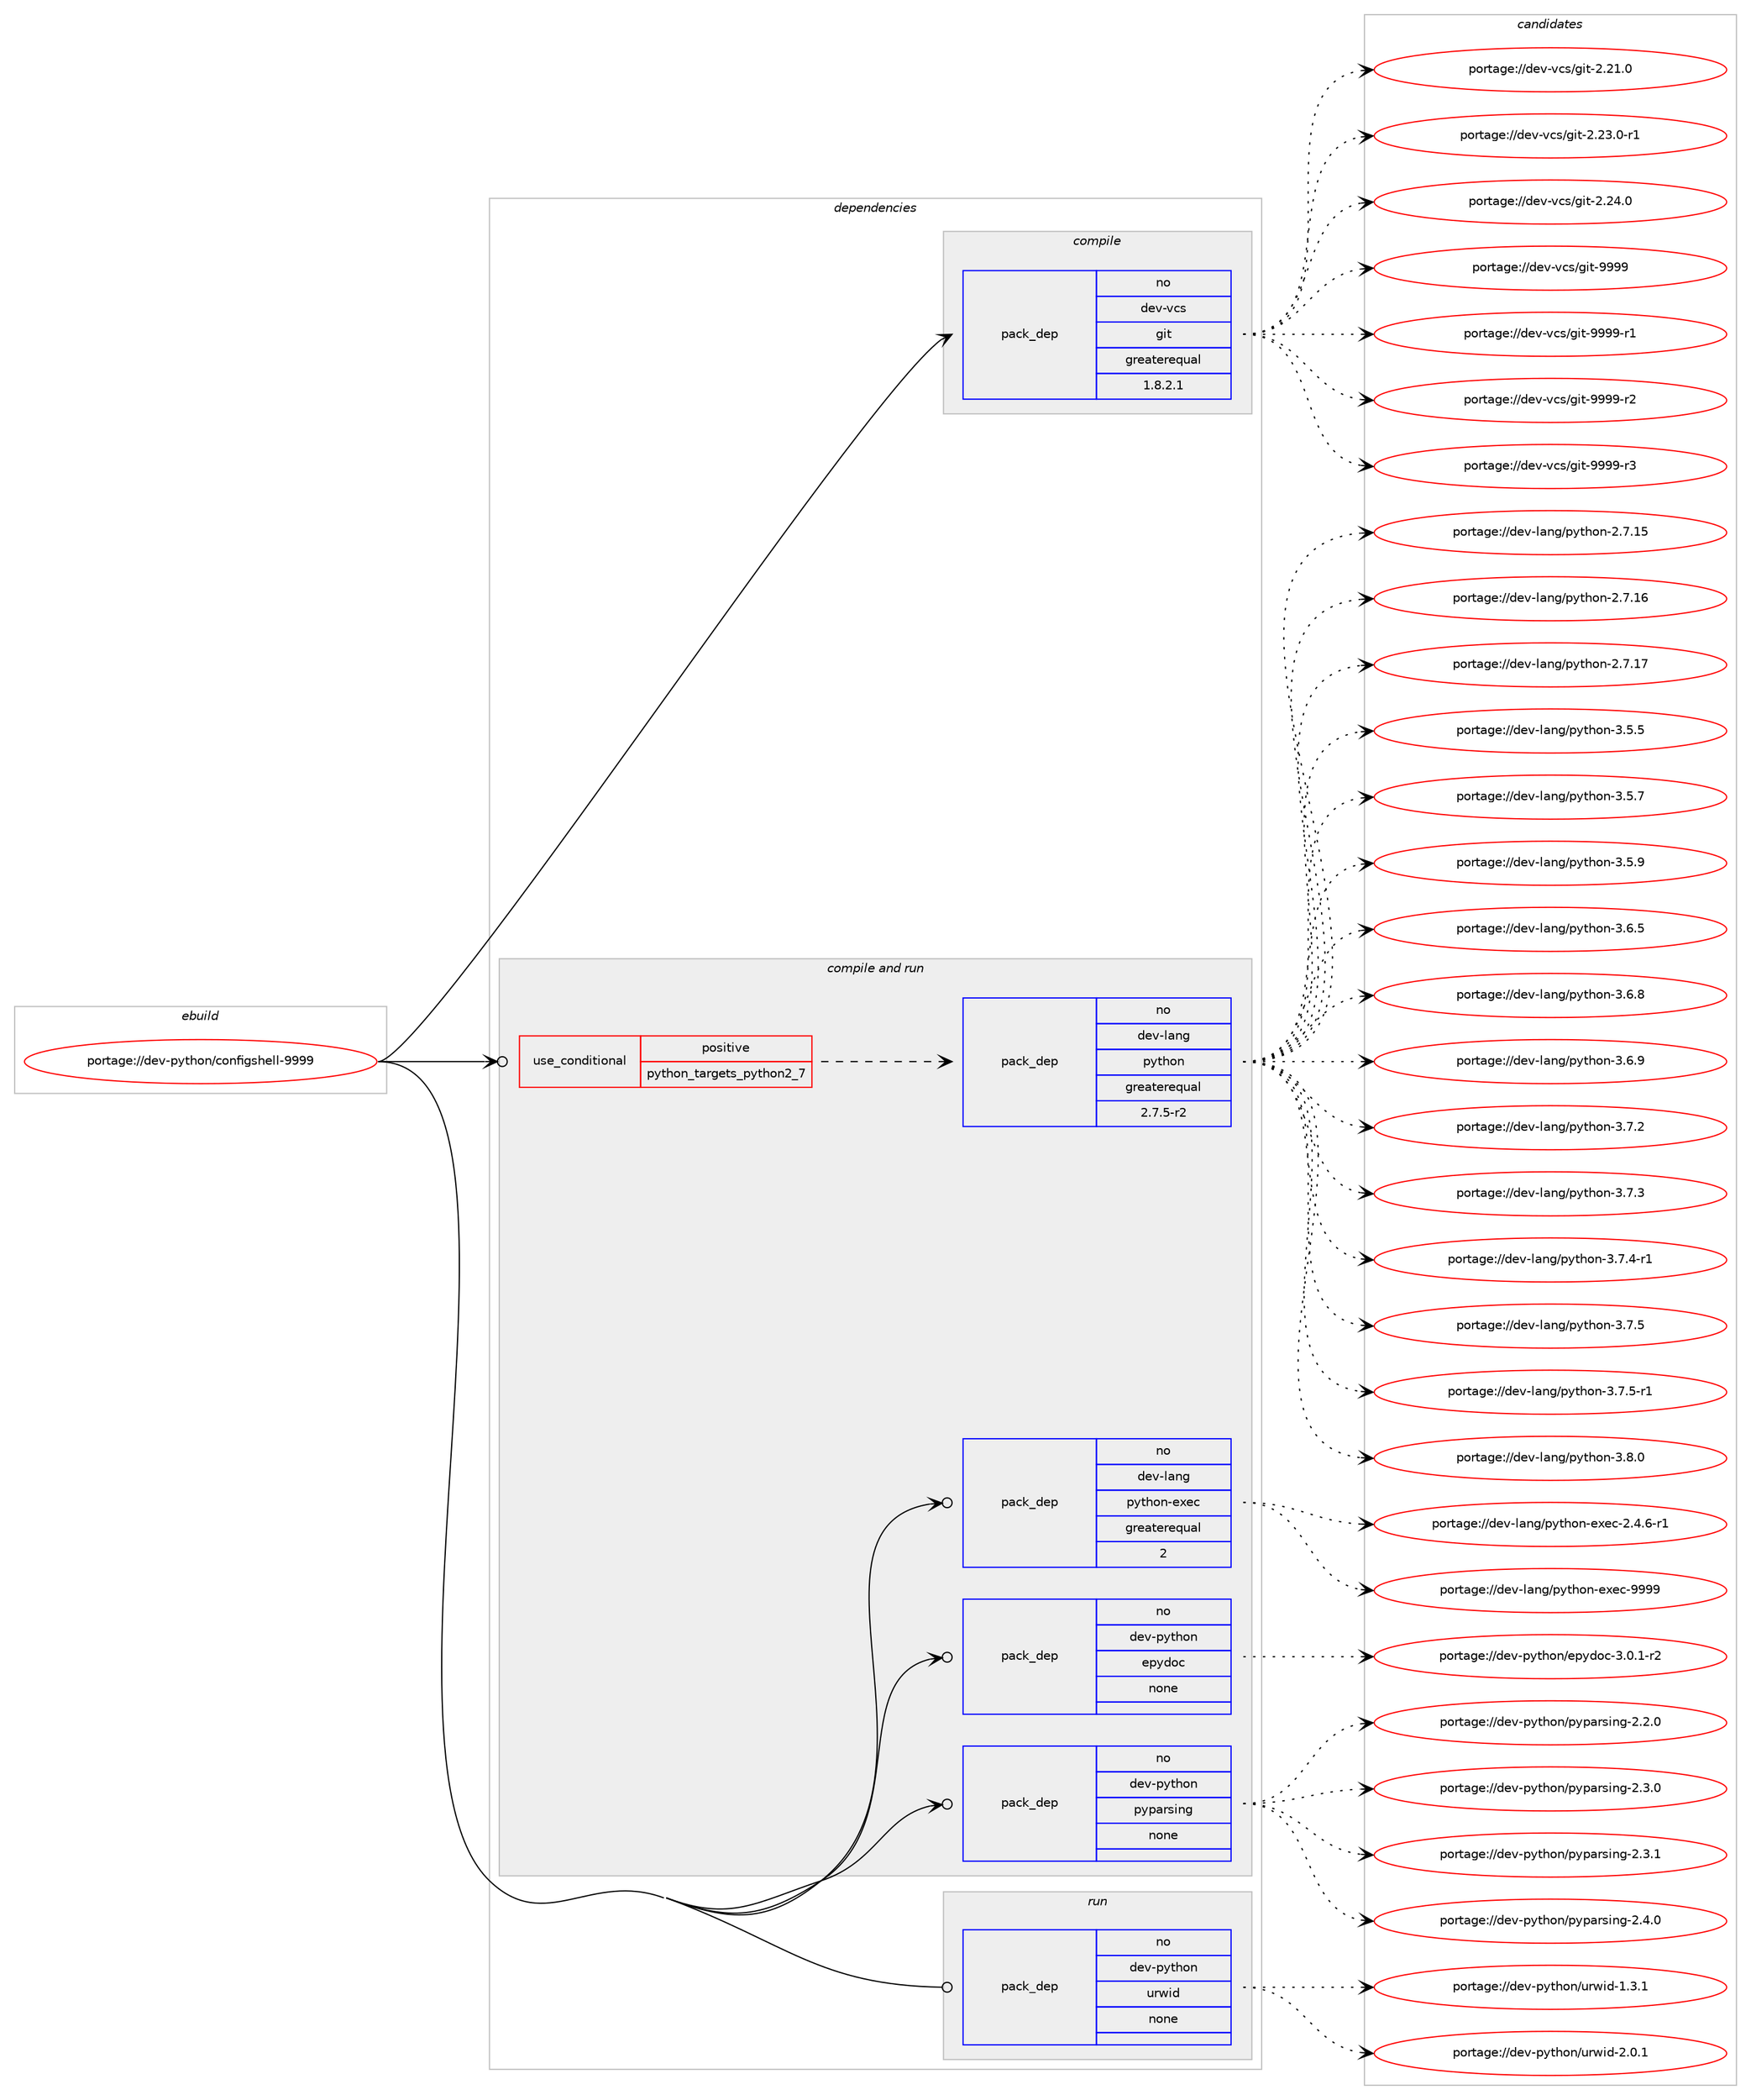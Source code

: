digraph prolog {

# *************
# Graph options
# *************

newrank=true;
concentrate=true;
compound=true;
graph [rankdir=LR,fontname=Helvetica,fontsize=10,ranksep=1.5];#, ranksep=2.5, nodesep=0.2];
edge  [arrowhead=vee];
node  [fontname=Helvetica,fontsize=10];

# **********
# The ebuild
# **********

subgraph cluster_leftcol {
color=gray;
rank=same;
label=<<i>ebuild</i>>;
id [label="portage://dev-python/configshell-9999", color=red, width=4, href="../dev-python/configshell-9999.svg"];
}

# ****************
# The dependencies
# ****************

subgraph cluster_midcol {
color=gray;
label=<<i>dependencies</i>>;
subgraph cluster_compile {
fillcolor="#eeeeee";
style=filled;
label=<<i>compile</i>>;
subgraph pack104338 {
dependency134784 [label=<<TABLE BORDER="0" CELLBORDER="1" CELLSPACING="0" CELLPADDING="4" WIDTH="220"><TR><TD ROWSPAN="6" CELLPADDING="30">pack_dep</TD></TR><TR><TD WIDTH="110">no</TD></TR><TR><TD>dev-vcs</TD></TR><TR><TD>git</TD></TR><TR><TD>greaterequal</TD></TR><TR><TD>1.8.2.1</TD></TR></TABLE>>, shape=none, color=blue];
}
id:e -> dependency134784:w [weight=20,style="solid",arrowhead="vee"];
}
subgraph cluster_compileandrun {
fillcolor="#eeeeee";
style=filled;
label=<<i>compile and run</i>>;
subgraph cond27134 {
dependency134785 [label=<<TABLE BORDER="0" CELLBORDER="1" CELLSPACING="0" CELLPADDING="4"><TR><TD ROWSPAN="3" CELLPADDING="10">use_conditional</TD></TR><TR><TD>positive</TD></TR><TR><TD>python_targets_python2_7</TD></TR></TABLE>>, shape=none, color=red];
subgraph pack104339 {
dependency134786 [label=<<TABLE BORDER="0" CELLBORDER="1" CELLSPACING="0" CELLPADDING="4" WIDTH="220"><TR><TD ROWSPAN="6" CELLPADDING="30">pack_dep</TD></TR><TR><TD WIDTH="110">no</TD></TR><TR><TD>dev-lang</TD></TR><TR><TD>python</TD></TR><TR><TD>greaterequal</TD></TR><TR><TD>2.7.5-r2</TD></TR></TABLE>>, shape=none, color=blue];
}
dependency134785:e -> dependency134786:w [weight=20,style="dashed",arrowhead="vee"];
}
id:e -> dependency134785:w [weight=20,style="solid",arrowhead="odotvee"];
subgraph pack104340 {
dependency134787 [label=<<TABLE BORDER="0" CELLBORDER="1" CELLSPACING="0" CELLPADDING="4" WIDTH="220"><TR><TD ROWSPAN="6" CELLPADDING="30">pack_dep</TD></TR><TR><TD WIDTH="110">no</TD></TR><TR><TD>dev-lang</TD></TR><TR><TD>python-exec</TD></TR><TR><TD>greaterequal</TD></TR><TR><TD>2</TD></TR></TABLE>>, shape=none, color=blue];
}
id:e -> dependency134787:w [weight=20,style="solid",arrowhead="odotvee"];
subgraph pack104341 {
dependency134788 [label=<<TABLE BORDER="0" CELLBORDER="1" CELLSPACING="0" CELLPADDING="4" WIDTH="220"><TR><TD ROWSPAN="6" CELLPADDING="30">pack_dep</TD></TR><TR><TD WIDTH="110">no</TD></TR><TR><TD>dev-python</TD></TR><TR><TD>epydoc</TD></TR><TR><TD>none</TD></TR><TR><TD></TD></TR></TABLE>>, shape=none, color=blue];
}
id:e -> dependency134788:w [weight=20,style="solid",arrowhead="odotvee"];
subgraph pack104342 {
dependency134789 [label=<<TABLE BORDER="0" CELLBORDER="1" CELLSPACING="0" CELLPADDING="4" WIDTH="220"><TR><TD ROWSPAN="6" CELLPADDING="30">pack_dep</TD></TR><TR><TD WIDTH="110">no</TD></TR><TR><TD>dev-python</TD></TR><TR><TD>pyparsing</TD></TR><TR><TD>none</TD></TR><TR><TD></TD></TR></TABLE>>, shape=none, color=blue];
}
id:e -> dependency134789:w [weight=20,style="solid",arrowhead="odotvee"];
}
subgraph cluster_run {
fillcolor="#eeeeee";
style=filled;
label=<<i>run</i>>;
subgraph pack104343 {
dependency134790 [label=<<TABLE BORDER="0" CELLBORDER="1" CELLSPACING="0" CELLPADDING="4" WIDTH="220"><TR><TD ROWSPAN="6" CELLPADDING="30">pack_dep</TD></TR><TR><TD WIDTH="110">no</TD></TR><TR><TD>dev-python</TD></TR><TR><TD>urwid</TD></TR><TR><TD>none</TD></TR><TR><TD></TD></TR></TABLE>>, shape=none, color=blue];
}
id:e -> dependency134790:w [weight=20,style="solid",arrowhead="odot"];
}
}

# **************
# The candidates
# **************

subgraph cluster_choices {
rank=same;
color=gray;
label=<<i>candidates</i>>;

subgraph choice104338 {
color=black;
nodesep=1;
choiceportage10010111845118991154710310511645504650494648 [label="portage://dev-vcs/git-2.21.0", color=red, width=4,href="../dev-vcs/git-2.21.0.svg"];
choiceportage100101118451189911547103105116455046505146484511449 [label="portage://dev-vcs/git-2.23.0-r1", color=red, width=4,href="../dev-vcs/git-2.23.0-r1.svg"];
choiceportage10010111845118991154710310511645504650524648 [label="portage://dev-vcs/git-2.24.0", color=red, width=4,href="../dev-vcs/git-2.24.0.svg"];
choiceportage1001011184511899115471031051164557575757 [label="portage://dev-vcs/git-9999", color=red, width=4,href="../dev-vcs/git-9999.svg"];
choiceportage10010111845118991154710310511645575757574511449 [label="portage://dev-vcs/git-9999-r1", color=red, width=4,href="../dev-vcs/git-9999-r1.svg"];
choiceportage10010111845118991154710310511645575757574511450 [label="portage://dev-vcs/git-9999-r2", color=red, width=4,href="../dev-vcs/git-9999-r2.svg"];
choiceportage10010111845118991154710310511645575757574511451 [label="portage://dev-vcs/git-9999-r3", color=red, width=4,href="../dev-vcs/git-9999-r3.svg"];
dependency134784:e -> choiceportage10010111845118991154710310511645504650494648:w [style=dotted,weight="100"];
dependency134784:e -> choiceportage100101118451189911547103105116455046505146484511449:w [style=dotted,weight="100"];
dependency134784:e -> choiceportage10010111845118991154710310511645504650524648:w [style=dotted,weight="100"];
dependency134784:e -> choiceportage1001011184511899115471031051164557575757:w [style=dotted,weight="100"];
dependency134784:e -> choiceportage10010111845118991154710310511645575757574511449:w [style=dotted,weight="100"];
dependency134784:e -> choiceportage10010111845118991154710310511645575757574511450:w [style=dotted,weight="100"];
dependency134784:e -> choiceportage10010111845118991154710310511645575757574511451:w [style=dotted,weight="100"];
}
subgraph choice104339 {
color=black;
nodesep=1;
choiceportage10010111845108971101034711212111610411111045504655464953 [label="portage://dev-lang/python-2.7.15", color=red, width=4,href="../dev-lang/python-2.7.15.svg"];
choiceportage10010111845108971101034711212111610411111045504655464954 [label="portage://dev-lang/python-2.7.16", color=red, width=4,href="../dev-lang/python-2.7.16.svg"];
choiceportage10010111845108971101034711212111610411111045504655464955 [label="portage://dev-lang/python-2.7.17", color=red, width=4,href="../dev-lang/python-2.7.17.svg"];
choiceportage100101118451089711010347112121116104111110455146534653 [label="portage://dev-lang/python-3.5.5", color=red, width=4,href="../dev-lang/python-3.5.5.svg"];
choiceportage100101118451089711010347112121116104111110455146534655 [label="portage://dev-lang/python-3.5.7", color=red, width=4,href="../dev-lang/python-3.5.7.svg"];
choiceportage100101118451089711010347112121116104111110455146534657 [label="portage://dev-lang/python-3.5.9", color=red, width=4,href="../dev-lang/python-3.5.9.svg"];
choiceportage100101118451089711010347112121116104111110455146544653 [label="portage://dev-lang/python-3.6.5", color=red, width=4,href="../dev-lang/python-3.6.5.svg"];
choiceportage100101118451089711010347112121116104111110455146544656 [label="portage://dev-lang/python-3.6.8", color=red, width=4,href="../dev-lang/python-3.6.8.svg"];
choiceportage100101118451089711010347112121116104111110455146544657 [label="portage://dev-lang/python-3.6.9", color=red, width=4,href="../dev-lang/python-3.6.9.svg"];
choiceportage100101118451089711010347112121116104111110455146554650 [label="portage://dev-lang/python-3.7.2", color=red, width=4,href="../dev-lang/python-3.7.2.svg"];
choiceportage100101118451089711010347112121116104111110455146554651 [label="portage://dev-lang/python-3.7.3", color=red, width=4,href="../dev-lang/python-3.7.3.svg"];
choiceportage1001011184510897110103471121211161041111104551465546524511449 [label="portage://dev-lang/python-3.7.4-r1", color=red, width=4,href="../dev-lang/python-3.7.4-r1.svg"];
choiceportage100101118451089711010347112121116104111110455146554653 [label="portage://dev-lang/python-3.7.5", color=red, width=4,href="../dev-lang/python-3.7.5.svg"];
choiceportage1001011184510897110103471121211161041111104551465546534511449 [label="portage://dev-lang/python-3.7.5-r1", color=red, width=4,href="../dev-lang/python-3.7.5-r1.svg"];
choiceportage100101118451089711010347112121116104111110455146564648 [label="portage://dev-lang/python-3.8.0", color=red, width=4,href="../dev-lang/python-3.8.0.svg"];
dependency134786:e -> choiceportage10010111845108971101034711212111610411111045504655464953:w [style=dotted,weight="100"];
dependency134786:e -> choiceportage10010111845108971101034711212111610411111045504655464954:w [style=dotted,weight="100"];
dependency134786:e -> choiceportage10010111845108971101034711212111610411111045504655464955:w [style=dotted,weight="100"];
dependency134786:e -> choiceportage100101118451089711010347112121116104111110455146534653:w [style=dotted,weight="100"];
dependency134786:e -> choiceportage100101118451089711010347112121116104111110455146534655:w [style=dotted,weight="100"];
dependency134786:e -> choiceportage100101118451089711010347112121116104111110455146534657:w [style=dotted,weight="100"];
dependency134786:e -> choiceportage100101118451089711010347112121116104111110455146544653:w [style=dotted,weight="100"];
dependency134786:e -> choiceportage100101118451089711010347112121116104111110455146544656:w [style=dotted,weight="100"];
dependency134786:e -> choiceportage100101118451089711010347112121116104111110455146544657:w [style=dotted,weight="100"];
dependency134786:e -> choiceportage100101118451089711010347112121116104111110455146554650:w [style=dotted,weight="100"];
dependency134786:e -> choiceportage100101118451089711010347112121116104111110455146554651:w [style=dotted,weight="100"];
dependency134786:e -> choiceportage1001011184510897110103471121211161041111104551465546524511449:w [style=dotted,weight="100"];
dependency134786:e -> choiceportage100101118451089711010347112121116104111110455146554653:w [style=dotted,weight="100"];
dependency134786:e -> choiceportage1001011184510897110103471121211161041111104551465546534511449:w [style=dotted,weight="100"];
dependency134786:e -> choiceportage100101118451089711010347112121116104111110455146564648:w [style=dotted,weight="100"];
}
subgraph choice104340 {
color=black;
nodesep=1;
choiceportage10010111845108971101034711212111610411111045101120101994550465246544511449 [label="portage://dev-lang/python-exec-2.4.6-r1", color=red, width=4,href="../dev-lang/python-exec-2.4.6-r1.svg"];
choiceportage10010111845108971101034711212111610411111045101120101994557575757 [label="portage://dev-lang/python-exec-9999", color=red, width=4,href="../dev-lang/python-exec-9999.svg"];
dependency134787:e -> choiceportage10010111845108971101034711212111610411111045101120101994550465246544511449:w [style=dotted,weight="100"];
dependency134787:e -> choiceportage10010111845108971101034711212111610411111045101120101994557575757:w [style=dotted,weight="100"];
}
subgraph choice104341 {
color=black;
nodesep=1;
choiceportage1001011184511212111610411111047101112121100111994551464846494511450 [label="portage://dev-python/epydoc-3.0.1-r2", color=red, width=4,href="../dev-python/epydoc-3.0.1-r2.svg"];
dependency134788:e -> choiceportage1001011184511212111610411111047101112121100111994551464846494511450:w [style=dotted,weight="100"];
}
subgraph choice104342 {
color=black;
nodesep=1;
choiceportage100101118451121211161041111104711212111297114115105110103455046504648 [label="portage://dev-python/pyparsing-2.2.0", color=red, width=4,href="../dev-python/pyparsing-2.2.0.svg"];
choiceportage100101118451121211161041111104711212111297114115105110103455046514648 [label="portage://dev-python/pyparsing-2.3.0", color=red, width=4,href="../dev-python/pyparsing-2.3.0.svg"];
choiceportage100101118451121211161041111104711212111297114115105110103455046514649 [label="portage://dev-python/pyparsing-2.3.1", color=red, width=4,href="../dev-python/pyparsing-2.3.1.svg"];
choiceportage100101118451121211161041111104711212111297114115105110103455046524648 [label="portage://dev-python/pyparsing-2.4.0", color=red, width=4,href="../dev-python/pyparsing-2.4.0.svg"];
dependency134789:e -> choiceportage100101118451121211161041111104711212111297114115105110103455046504648:w [style=dotted,weight="100"];
dependency134789:e -> choiceportage100101118451121211161041111104711212111297114115105110103455046514648:w [style=dotted,weight="100"];
dependency134789:e -> choiceportage100101118451121211161041111104711212111297114115105110103455046514649:w [style=dotted,weight="100"];
dependency134789:e -> choiceportage100101118451121211161041111104711212111297114115105110103455046524648:w [style=dotted,weight="100"];
}
subgraph choice104343 {
color=black;
nodesep=1;
choiceportage1001011184511212111610411111047117114119105100454946514649 [label="portage://dev-python/urwid-1.3.1", color=red, width=4,href="../dev-python/urwid-1.3.1.svg"];
choiceportage1001011184511212111610411111047117114119105100455046484649 [label="portage://dev-python/urwid-2.0.1", color=red, width=4,href="../dev-python/urwid-2.0.1.svg"];
dependency134790:e -> choiceportage1001011184511212111610411111047117114119105100454946514649:w [style=dotted,weight="100"];
dependency134790:e -> choiceportage1001011184511212111610411111047117114119105100455046484649:w [style=dotted,weight="100"];
}
}

}
